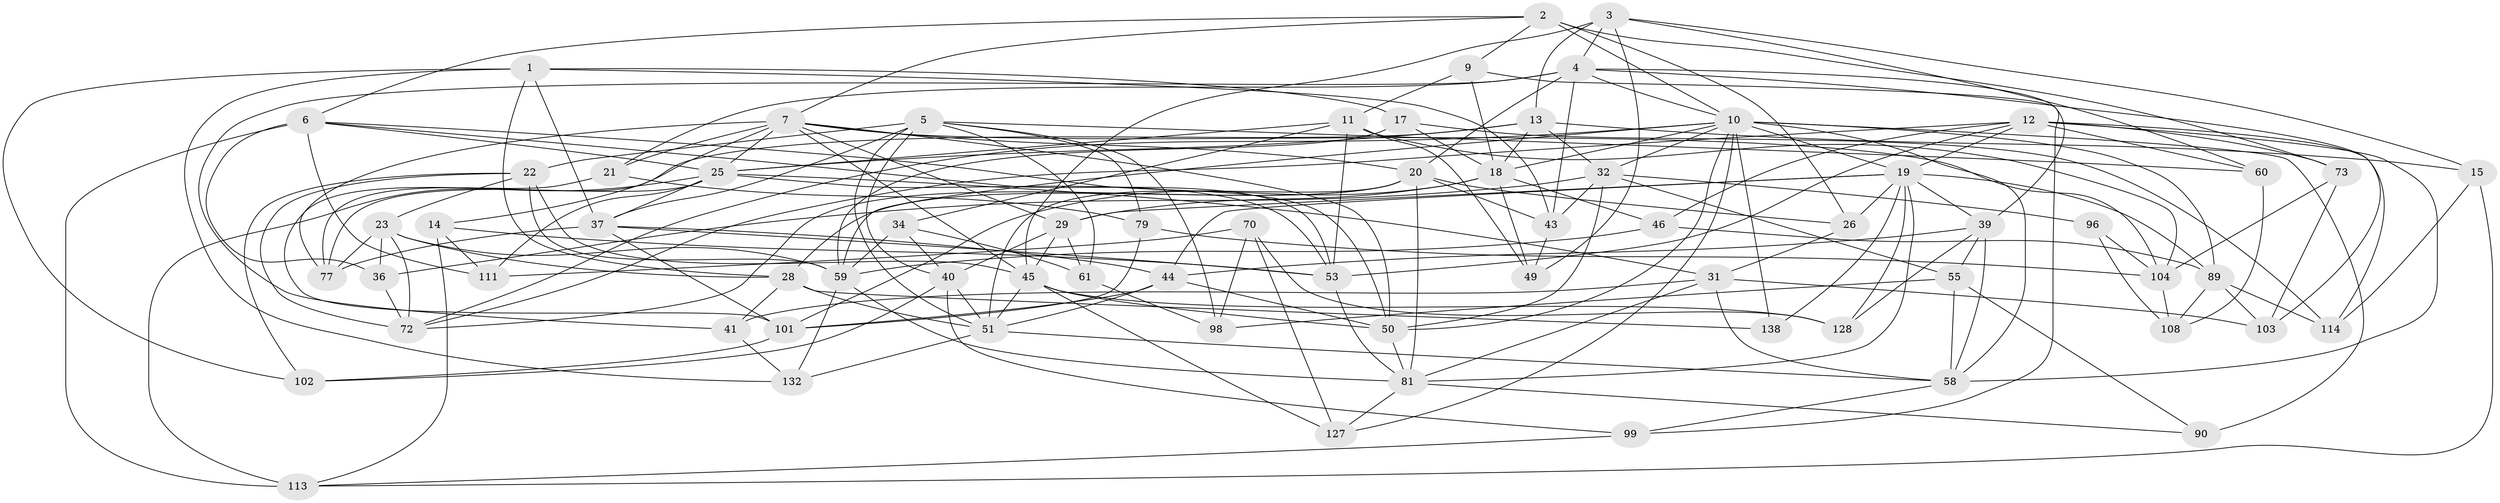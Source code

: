 // original degree distribution, {4: 1.0}
// Generated by graph-tools (version 1.1) at 2025/16/03/09/25 04:16:15]
// undirected, 69 vertices, 196 edges
graph export_dot {
graph [start="1"]
  node [color=gray90,style=filled];
  1 [super="+133"];
  2 [super="+94"];
  3 [super="+84+35"];
  4 [super="+75"];
  5 [super="+74+67"];
  6 [super="+8+16"];
  7 [super="+121+30"];
  9;
  10 [super="+91+52"];
  11 [super="+24"];
  12 [super="+63+47"];
  13 [super="+118"];
  14;
  15;
  17;
  18 [super="+76+119"];
  19 [super="+126+48"];
  20 [super="+33"];
  21;
  22 [super="+85"];
  23 [super="+64"];
  25 [super="+78+122+27"];
  26;
  28 [super="+42"];
  29 [super="+54"];
  31 [super="+57"];
  32 [super="+97+93+38"];
  34;
  36;
  37 [super="+107"];
  39 [super="+66"];
  40 [super="+125"];
  41;
  43 [super="+83"];
  44 [super="+65"];
  45 [super="+69+130"];
  46;
  49;
  50 [super="+124"];
  51 [super="+87"];
  53 [super="+80"];
  55 [super="+115"];
  58 [super="+62+95"];
  59 [super="+92"];
  60;
  61;
  70;
  72 [super="+137"];
  73;
  77 [super="+129"];
  79;
  81 [super="+100"];
  89 [super="+117"];
  90;
  96;
  98;
  99;
  101 [super="+136"];
  102;
  103;
  104 [super="+110"];
  108;
  111;
  113 [super="+116"];
  114;
  127;
  128;
  132;
  138;
  1 -- 102;
  1 -- 17;
  1 -- 43;
  1 -- 132;
  1 -- 28;
  1 -- 37;
  2 -- 73;
  2 -- 9;
  2 -- 6;
  2 -- 26;
  2 -- 7;
  2 -- 10;
  3 -- 13;
  3 -- 49;
  3 -- 60;
  3 -- 15;
  3 -- 45;
  3 -- 4;
  4 -- 43;
  4 -- 21;
  4 -- 103;
  4 -- 39;
  4 -- 41;
  4 -- 20;
  4 -- 10;
  5 -- 40;
  5 -- 98;
  5 -- 61;
  5 -- 60;
  5 -- 22;
  5 -- 37;
  5 -- 51;
  5 -- 79;
  6 -- 111;
  6 -- 36;
  6 -- 53;
  6 -- 113 [weight=2];
  6 -- 50;
  6 -- 25;
  7 -- 77 [weight=2];
  7 -- 45;
  7 -- 14;
  7 -- 25;
  7 -- 50 [weight=2];
  7 -- 20;
  7 -- 21;
  7 -- 104;
  7 -- 29;
  9 -- 99;
  9 -- 11;
  9 -- 18;
  10 -- 58 [weight=2];
  10 -- 32;
  10 -- 138 [weight=2];
  10 -- 18;
  10 -- 19;
  10 -- 89;
  10 -- 90 [weight=2];
  10 -- 127;
  10 -- 72;
  10 -- 59;
  10 -- 50;
  11 -- 49;
  11 -- 34;
  11 -- 25;
  11 -- 53;
  11 -- 104;
  12 -- 46;
  12 -- 72;
  12 -- 60;
  12 -- 58;
  12 -- 73;
  12 -- 114;
  12 -- 53;
  12 -- 19;
  13 -- 32;
  13 -- 25;
  13 -- 18;
  13 -- 77;
  13 -- 15;
  14 -- 53;
  14 -- 111;
  14 -- 113;
  15 -- 114;
  15 -- 113;
  17 -- 114;
  17 -- 59;
  17 -- 18;
  18 -- 46;
  18 -- 49;
  18 -- 101;
  18 -- 29;
  19 -- 26;
  19 -- 128;
  19 -- 89;
  19 -- 44;
  19 -- 29;
  19 -- 81;
  19 -- 39;
  19 -- 138;
  20 -- 51;
  20 -- 81;
  20 -- 26;
  20 -- 43;
  20 -- 28;
  20 -- 72;
  21 -- 79;
  21 -- 101;
  22 -- 45;
  22 -- 102;
  22 -- 23;
  22 -- 59;
  22 -- 72;
  23 -- 36;
  23 -- 59;
  23 -- 72;
  23 -- 28;
  23 -- 77;
  25 -- 113;
  25 -- 31;
  25 -- 53;
  25 -- 77;
  25 -- 37;
  25 -- 111;
  26 -- 31;
  28 -- 41;
  28 -- 138;
  28 -- 51;
  29 -- 61;
  29 -- 45;
  29 -- 40;
  31 -- 103;
  31 -- 41;
  31 -- 81;
  31 -- 58;
  32 -- 43 [weight=2];
  32 -- 96 [weight=2];
  32 -- 36;
  32 -- 55 [weight=2];
  32 -- 50;
  34 -- 59;
  34 -- 40;
  34 -- 61;
  36 -- 72;
  37 -- 44;
  37 -- 101;
  37 -- 77;
  37 -- 53 [weight=2];
  39 -- 58;
  39 -- 55;
  39 -- 44;
  39 -- 128;
  40 -- 51;
  40 -- 99;
  40 -- 102;
  41 -- 132;
  43 -- 49;
  44 -- 50;
  44 -- 101;
  44 -- 51;
  45 -- 128;
  45 -- 50;
  45 -- 51;
  45 -- 127;
  46 -- 89;
  46 -- 59;
  50 -- 81;
  51 -- 132;
  51 -- 58;
  53 -- 81;
  55 -- 98;
  55 -- 90;
  55 -- 58;
  58 -- 99;
  59 -- 132;
  59 -- 81;
  60 -- 108;
  61 -- 98;
  70 -- 128;
  70 -- 111;
  70 -- 98;
  70 -- 127;
  73 -- 103;
  73 -- 104;
  79 -- 101;
  79 -- 104;
  81 -- 127;
  81 -- 90;
  89 -- 108;
  89 -- 114;
  89 -- 103;
  96 -- 104;
  96 -- 108;
  99 -- 113;
  101 -- 102;
  104 -- 108;
}
